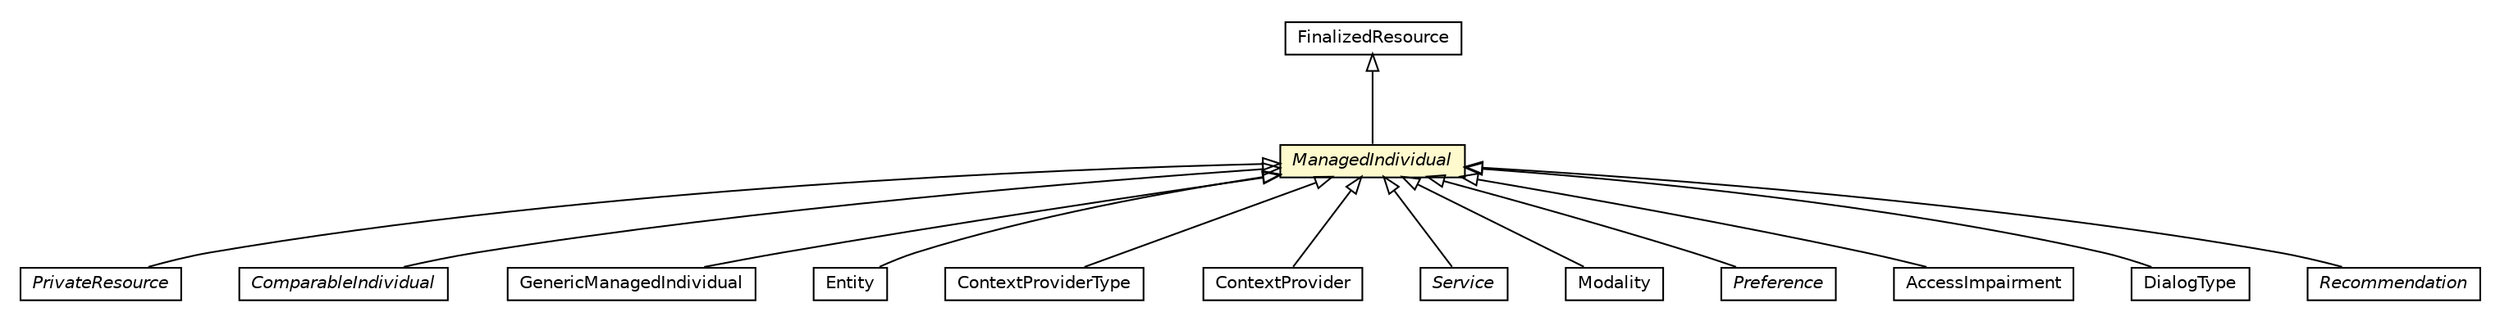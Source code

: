 #!/usr/local/bin/dot
#
# Class diagram 
# Generated by UMLGraph version R5_6-24-gf6e263 (http://www.umlgraph.org/)
#

digraph G {
	edge [fontname="Helvetica",fontsize=10,labelfontname="Helvetica",labelfontsize=10];
	node [fontname="Helvetica",fontsize=10,shape=plaintext];
	nodesep=0.25;
	ranksep=0.5;
	// org.universAAL.middleware.owl.PrivateResource
	c286784 [label=<<table title="org.universAAL.middleware.owl.PrivateResource" border="0" cellborder="1" cellspacing="0" cellpadding="2" port="p" href="./PrivateResource.html">
		<tr><td><table border="0" cellspacing="0" cellpadding="1">
<tr><td align="center" balign="center"><font face="Helvetica-Oblique"> PrivateResource </font></td></tr>
		</table></td></tr>
		</table>>, URL="./PrivateResource.html", fontname="Helvetica", fontcolor="black", fontsize=10.0];
	// org.universAAL.middleware.owl.ComparableIndividual
	c286794 [label=<<table title="org.universAAL.middleware.owl.ComparableIndividual" border="0" cellborder="1" cellspacing="0" cellpadding="2" port="p" href="./ComparableIndividual.html">
		<tr><td><table border="0" cellspacing="0" cellpadding="1">
<tr><td align="center" balign="center"><font face="Helvetica-Oblique"> ComparableIndividual </font></td></tr>
		</table></td></tr>
		</table>>, URL="./ComparableIndividual.html", fontname="Helvetica", fontcolor="black", fontsize=10.0];
	// org.universAAL.middleware.owl.ManagedIndividual
	c286796 [label=<<table title="org.universAAL.middleware.owl.ManagedIndividual" border="0" cellborder="1" cellspacing="0" cellpadding="2" port="p" bgcolor="lemonChiffon" href="./ManagedIndividual.html">
		<tr><td><table border="0" cellspacing="0" cellpadding="1">
<tr><td align="center" balign="center"><font face="Helvetica-Oblique"> ManagedIndividual </font></td></tr>
		</table></td></tr>
		</table>>, URL="./ManagedIndividual.html", fontname="Helvetica", fontcolor="black", fontsize=10.0];
	// org.universAAL.middleware.owl.generic.GenericManagedIndividual
	c286816 [label=<<table title="org.universAAL.middleware.owl.generic.GenericManagedIndividual" border="0" cellborder="1" cellspacing="0" cellpadding="2" port="p" href="./generic/GenericManagedIndividual.html">
		<tr><td><table border="0" cellspacing="0" cellpadding="1">
<tr><td align="center" balign="center"> GenericManagedIndividual </td></tr>
		</table></td></tr>
		</table>>, URL="./generic/GenericManagedIndividual.html", fontname="Helvetica", fontcolor="black", fontsize=10.0];
	// org.universAAL.middleware.rdf.FinalizedResource
	c286838 [label=<<table title="org.universAAL.middleware.rdf.FinalizedResource" border="0" cellborder="1" cellspacing="0" cellpadding="2" port="p" href="../rdf/FinalizedResource.html">
		<tr><td><table border="0" cellspacing="0" cellpadding="1">
<tr><td align="center" balign="center"> FinalizedResource </td></tr>
		</table></td></tr>
		</table>>, URL="../rdf/FinalizedResource.html", fontname="Helvetica", fontcolor="black", fontsize=10.0];
	// org.universAAL.middleware.managers.configuration.core.owl.Entity
	c287055 [label=<<table title="org.universAAL.middleware.managers.configuration.core.owl.Entity" border="0" cellborder="1" cellspacing="0" cellpadding="2" port="p" href="../managers/configuration/core/owl/Entity.html">
		<tr><td><table border="0" cellspacing="0" cellpadding="1">
<tr><td align="center" balign="center"> Entity </td></tr>
		</table></td></tr>
		</table>>, URL="../managers/configuration/core/owl/Entity.html", fontname="Helvetica", fontcolor="black", fontsize=10.0];
	// org.universAAL.middleware.context.owl.ContextProviderType
	c287113 [label=<<table title="org.universAAL.middleware.context.owl.ContextProviderType" border="0" cellborder="1" cellspacing="0" cellpadding="2" port="p" href="../context/owl/ContextProviderType.html">
		<tr><td><table border="0" cellspacing="0" cellpadding="1">
<tr><td align="center" balign="center"> ContextProviderType </td></tr>
		</table></td></tr>
		</table>>, URL="../context/owl/ContextProviderType.html", fontname="Helvetica", fontcolor="black", fontsize=10.0];
	// org.universAAL.middleware.context.owl.ContextProvider
	c287114 [label=<<table title="org.universAAL.middleware.context.owl.ContextProvider" border="0" cellborder="1" cellspacing="0" cellpadding="2" port="p" href="../context/owl/ContextProvider.html">
		<tr><td><table border="0" cellspacing="0" cellpadding="1">
<tr><td align="center" balign="center"> ContextProvider </td></tr>
		</table></td></tr>
		</table>>, URL="../context/owl/ContextProvider.html", fontname="Helvetica", fontcolor="black", fontsize=10.0];
	// org.universAAL.middleware.service.owl.Service
	c287155 [label=<<table title="org.universAAL.middleware.service.owl.Service" border="0" cellborder="1" cellspacing="0" cellpadding="2" port="p" href="../service/owl/Service.html">
		<tr><td><table border="0" cellspacing="0" cellpadding="1">
<tr><td align="center" balign="center"><font face="Helvetica-Oblique"> Service </font></td></tr>
		</table></td></tr>
		</table>>, URL="../service/owl/Service.html", fontname="Helvetica", fontcolor="black", fontsize=10.0];
	// org.universAAL.middleware.ui.owl.Modality
	c287195 [label=<<table title="org.universAAL.middleware.ui.owl.Modality" border="0" cellborder="1" cellspacing="0" cellpadding="2" port="p" href="../ui/owl/Modality.html">
		<tr><td><table border="0" cellspacing="0" cellpadding="1">
<tr><td align="center" balign="center"> Modality </td></tr>
		</table></td></tr>
		</table>>, URL="../ui/owl/Modality.html", fontname="Helvetica", fontcolor="black", fontsize=10.0];
	// org.universAAL.middleware.ui.owl.Preference
	c287196 [label=<<table title="org.universAAL.middleware.ui.owl.Preference" border="0" cellborder="1" cellspacing="0" cellpadding="2" port="p" href="../ui/owl/Preference.html">
		<tr><td><table border="0" cellspacing="0" cellpadding="1">
<tr><td align="center" balign="center"><font face="Helvetica-Oblique"> Preference </font></td></tr>
		</table></td></tr>
		</table>>, URL="../ui/owl/Preference.html", fontname="Helvetica", fontcolor="black", fontsize=10.0];
	// org.universAAL.middleware.ui.owl.AccessImpairment
	c287197 [label=<<table title="org.universAAL.middleware.ui.owl.AccessImpairment" border="0" cellborder="1" cellspacing="0" cellpadding="2" port="p" href="../ui/owl/AccessImpairment.html">
		<tr><td><table border="0" cellspacing="0" cellpadding="1">
<tr><td align="center" balign="center"> AccessImpairment </td></tr>
		</table></td></tr>
		</table>>, URL="../ui/owl/AccessImpairment.html", fontname="Helvetica", fontcolor="black", fontsize=10.0];
	// org.universAAL.middleware.ui.owl.DialogType
	c287198 [label=<<table title="org.universAAL.middleware.ui.owl.DialogType" border="0" cellborder="1" cellspacing="0" cellpadding="2" port="p" href="../ui/owl/DialogType.html">
		<tr><td><table border="0" cellspacing="0" cellpadding="1">
<tr><td align="center" balign="center"> DialogType </td></tr>
		</table></td></tr>
		</table>>, URL="../ui/owl/DialogType.html", fontname="Helvetica", fontcolor="black", fontsize=10.0];
	// org.universAAL.middleware.ui.owl.Recommendation
	c287199 [label=<<table title="org.universAAL.middleware.ui.owl.Recommendation" border="0" cellborder="1" cellspacing="0" cellpadding="2" port="p" href="../ui/owl/Recommendation.html">
		<tr><td><table border="0" cellspacing="0" cellpadding="1">
<tr><td align="center" balign="center"><font face="Helvetica-Oblique"> Recommendation </font></td></tr>
		</table></td></tr>
		</table>>, URL="../ui/owl/Recommendation.html", fontname="Helvetica", fontcolor="black", fontsize=10.0];
	//org.universAAL.middleware.owl.PrivateResource extends org.universAAL.middleware.owl.ManagedIndividual
	c286796:p -> c286784:p [dir=back,arrowtail=empty];
	//org.universAAL.middleware.owl.ComparableIndividual extends org.universAAL.middleware.owl.ManagedIndividual
	c286796:p -> c286794:p [dir=back,arrowtail=empty];
	//org.universAAL.middleware.owl.ManagedIndividual extends org.universAAL.middleware.rdf.FinalizedResource
	c286838:p -> c286796:p [dir=back,arrowtail=empty];
	//org.universAAL.middleware.owl.generic.GenericManagedIndividual extends org.universAAL.middleware.owl.ManagedIndividual
	c286796:p -> c286816:p [dir=back,arrowtail=empty];
	//org.universAAL.middleware.managers.configuration.core.owl.Entity extends org.universAAL.middleware.owl.ManagedIndividual
	c286796:p -> c287055:p [dir=back,arrowtail=empty];
	//org.universAAL.middleware.context.owl.ContextProviderType extends org.universAAL.middleware.owl.ManagedIndividual
	c286796:p -> c287113:p [dir=back,arrowtail=empty];
	//org.universAAL.middleware.context.owl.ContextProvider extends org.universAAL.middleware.owl.ManagedIndividual
	c286796:p -> c287114:p [dir=back,arrowtail=empty];
	//org.universAAL.middleware.service.owl.Service extends org.universAAL.middleware.owl.ManagedIndividual
	c286796:p -> c287155:p [dir=back,arrowtail=empty];
	//org.universAAL.middleware.ui.owl.Modality extends org.universAAL.middleware.owl.ManagedIndividual
	c286796:p -> c287195:p [dir=back,arrowtail=empty];
	//org.universAAL.middleware.ui.owl.Preference extends org.universAAL.middleware.owl.ManagedIndividual
	c286796:p -> c287196:p [dir=back,arrowtail=empty];
	//org.universAAL.middleware.ui.owl.AccessImpairment extends org.universAAL.middleware.owl.ManagedIndividual
	c286796:p -> c287197:p [dir=back,arrowtail=empty];
	//org.universAAL.middleware.ui.owl.DialogType extends org.universAAL.middleware.owl.ManagedIndividual
	c286796:p -> c287198:p [dir=back,arrowtail=empty];
	//org.universAAL.middleware.ui.owl.Recommendation extends org.universAAL.middleware.owl.ManagedIndividual
	c286796:p -> c287199:p [dir=back,arrowtail=empty];
}

